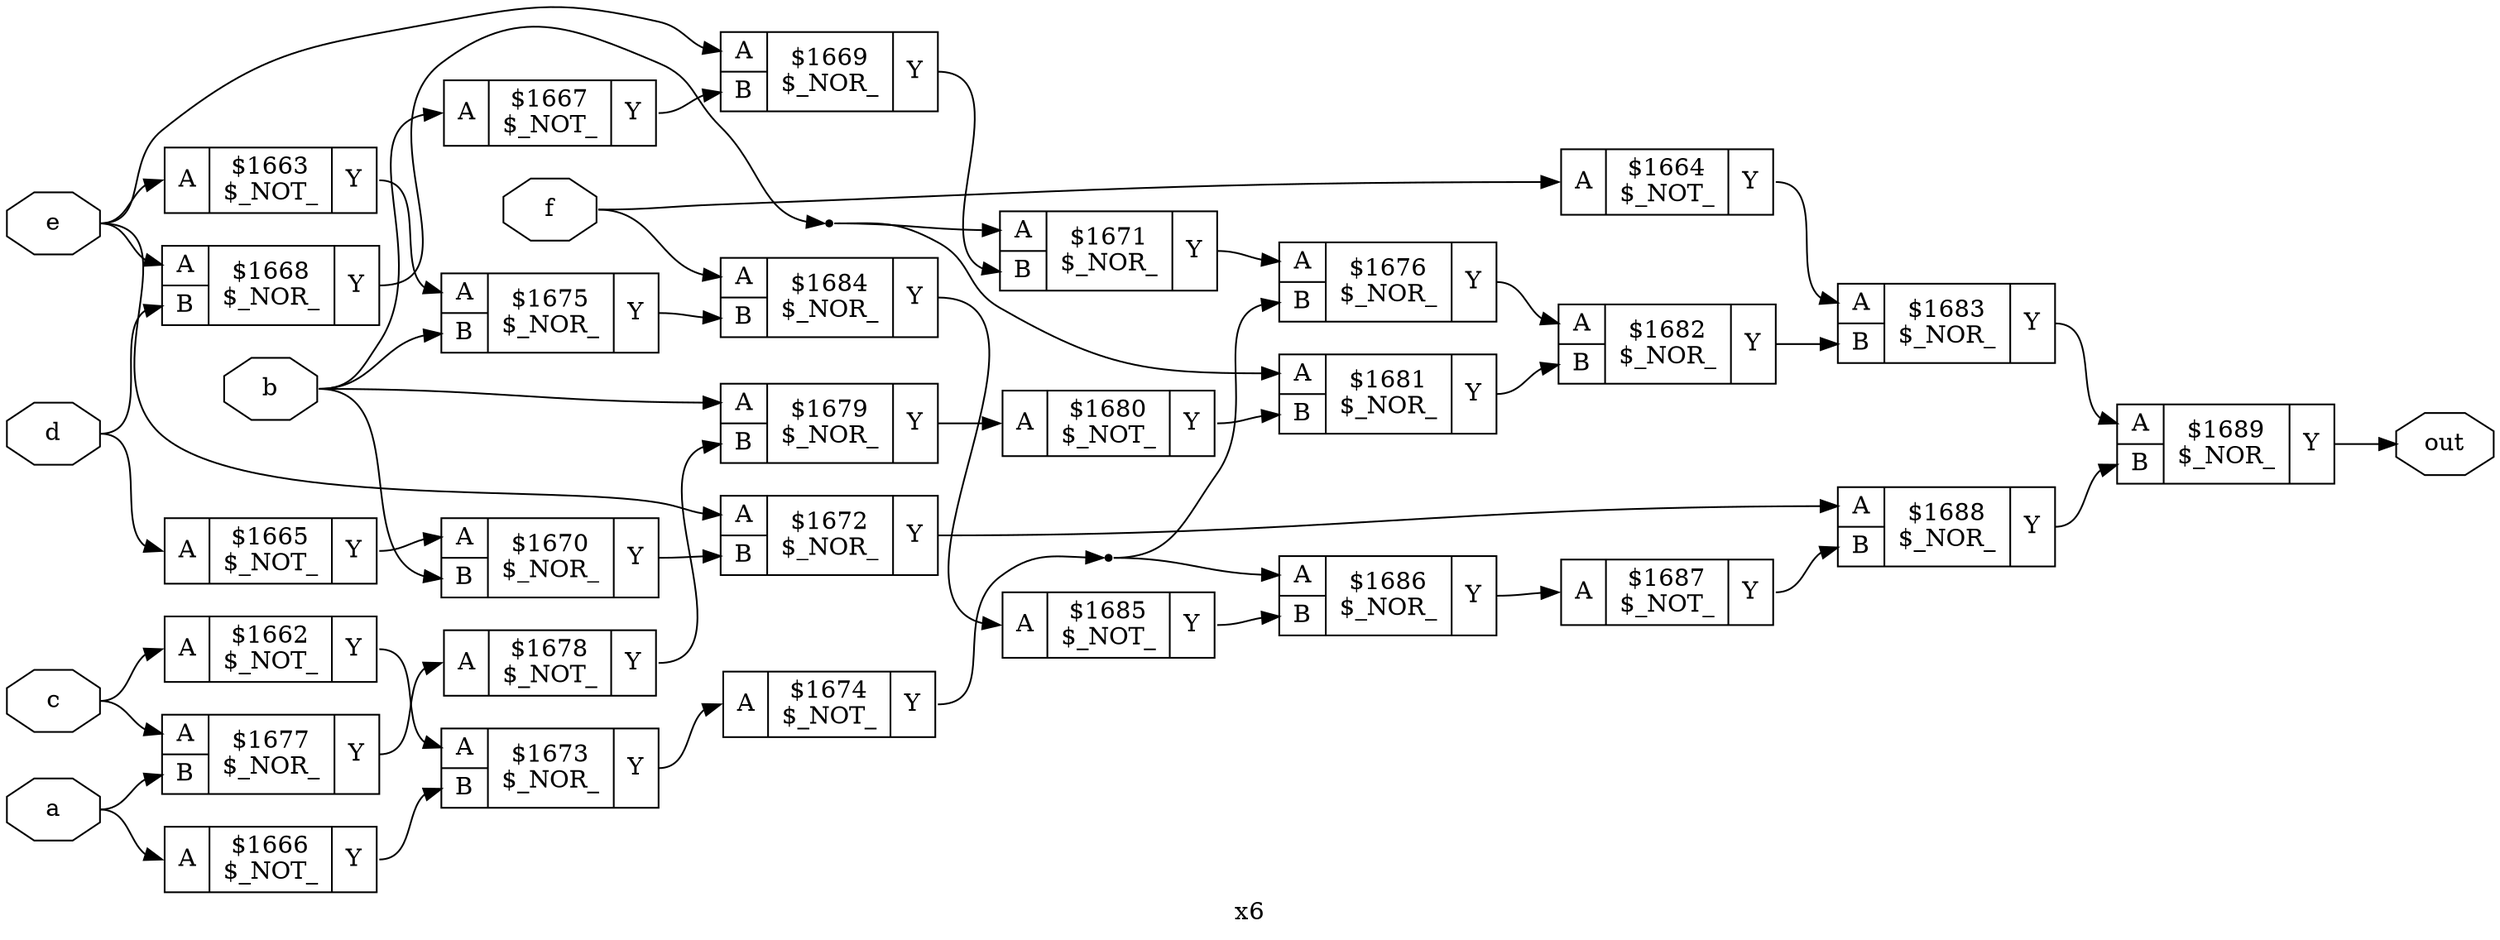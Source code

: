 digraph "x6" {
label="x6";
rankdir="LR";
remincross=true;
n28 [ shape=octagon, label="a", color="black", fontcolor="black" ];
n29 [ shape=octagon, label="b", color="black", fontcolor="black" ];
n30 [ shape=octagon, label="c", color="black", fontcolor="black" ];
n31 [ shape=octagon, label="d", color="black", fontcolor="black" ];
n32 [ shape=octagon, label="e", color="black", fontcolor="black" ];
n33 [ shape=octagon, label="f", color="black", fontcolor="black" ];
n34 [ shape=octagon, label="out", color="black", fontcolor="black" ];
c37 [ shape=record, label="{{<p35> A}|$1662\n$_NOT_|{<p36> Y}}" ];
c38 [ shape=record, label="{{<p35> A}|$1663\n$_NOT_|{<p36> Y}}" ];
c39 [ shape=record, label="{{<p35> A}|$1664\n$_NOT_|{<p36> Y}}" ];
c40 [ shape=record, label="{{<p35> A}|$1665\n$_NOT_|{<p36> Y}}" ];
c41 [ shape=record, label="{{<p35> A}|$1666\n$_NOT_|{<p36> Y}}" ];
c42 [ shape=record, label="{{<p35> A}|$1667\n$_NOT_|{<p36> Y}}" ];
c44 [ shape=record, label="{{<p35> A|<p43> B}|$1668\n$_NOR_|{<p36> Y}}" ];
c45 [ shape=record, label="{{<p35> A|<p43> B}|$1669\n$_NOR_|{<p36> Y}}" ];
c46 [ shape=record, label="{{<p35> A|<p43> B}|$1670\n$_NOR_|{<p36> Y}}" ];
c47 [ shape=record, label="{{<p35> A|<p43> B}|$1671\n$_NOR_|{<p36> Y}}" ];
c48 [ shape=record, label="{{<p35> A|<p43> B}|$1672\n$_NOR_|{<p36> Y}}" ];
c49 [ shape=record, label="{{<p35> A|<p43> B}|$1673\n$_NOR_|{<p36> Y}}" ];
c50 [ shape=record, label="{{<p35> A}|$1674\n$_NOT_|{<p36> Y}}" ];
c51 [ shape=record, label="{{<p35> A|<p43> B}|$1675\n$_NOR_|{<p36> Y}}" ];
c52 [ shape=record, label="{{<p35> A|<p43> B}|$1676\n$_NOR_|{<p36> Y}}" ];
c53 [ shape=record, label="{{<p35> A|<p43> B}|$1677\n$_NOR_|{<p36> Y}}" ];
c54 [ shape=record, label="{{<p35> A}|$1678\n$_NOT_|{<p36> Y}}" ];
c55 [ shape=record, label="{{<p35> A|<p43> B}|$1679\n$_NOR_|{<p36> Y}}" ];
c56 [ shape=record, label="{{<p35> A}|$1680\n$_NOT_|{<p36> Y}}" ];
c57 [ shape=record, label="{{<p35> A|<p43> B}|$1681\n$_NOR_|{<p36> Y}}" ];
c58 [ shape=record, label="{{<p35> A|<p43> B}|$1682\n$_NOR_|{<p36> Y}}" ];
c59 [ shape=record, label="{{<p35> A|<p43> B}|$1683\n$_NOR_|{<p36> Y}}" ];
c60 [ shape=record, label="{{<p35> A|<p43> B}|$1684\n$_NOR_|{<p36> Y}}" ];
c61 [ shape=record, label="{{<p35> A}|$1685\n$_NOT_|{<p36> Y}}" ];
c62 [ shape=record, label="{{<p35> A|<p43> B}|$1686\n$_NOR_|{<p36> Y}}" ];
c63 [ shape=record, label="{{<p35> A}|$1687\n$_NOT_|{<p36> Y}}" ];
c64 [ shape=record, label="{{<p35> A|<p43> B}|$1688\n$_NOR_|{<p36> Y}}" ];
c65 [ shape=record, label="{{<p35> A|<p43> B}|$1689\n$_NOR_|{<p36> Y}}" ];
c39:p36:e -> c59:p35:w [color="black", label=""];
c49:p36:e -> c50:p35:w [color="black", label=""];
n11 [ shape=point ];
c50:p36:e -> n11:w [color="black", label=""];
n11:e -> c52:p43:w [color="black", label=""];
n11:e -> c62:p35:w [color="black", label=""];
c51:p36:e -> c60:p43:w [color="black", label=""];
c52:p36:e -> c58:p35:w [color="black", label=""];
c53:p36:e -> c54:p35:w [color="black", label=""];
c54:p36:e -> c55:p43:w [color="black", label=""];
c55:p36:e -> c56:p35:w [color="black", label=""];
c56:p36:e -> c57:p43:w [color="black", label=""];
c57:p36:e -> c58:p43:w [color="black", label=""];
c58:p36:e -> c59:p43:w [color="black", label=""];
c40:p36:e -> c46:p35:w [color="black", label=""];
c59:p36:e -> c65:p35:w [color="black", label=""];
c60:p36:e -> c61:p35:w [color="black", label=""];
c61:p36:e -> c62:p43:w [color="black", label=""];
c62:p36:e -> c63:p35:w [color="black", label=""];
c63:p36:e -> c64:p43:w [color="black", label=""];
c64:p36:e -> c65:p43:w [color="black", label=""];
c37:p36:e -> c49:p35:w [color="black", label=""];
c38:p36:e -> c51:p35:w [color="black", label=""];
n28:e -> c41:p35:w [color="black", label=""];
n28:e -> c53:p43:w [color="black", label=""];
n29:e -> c42:p35:w [color="black", label=""];
n29:e -> c46:p43:w [color="black", label=""];
n29:e -> c51:p43:w [color="black", label=""];
n29:e -> c55:p35:w [color="black", label=""];
c41:p36:e -> c49:p43:w [color="black", label=""];
n30:e -> c37:p35:w [color="black", label=""];
n30:e -> c53:p35:w [color="black", label=""];
n31:e -> c40:p35:w [color="black", label=""];
n31:e -> c44:p43:w [color="black", label=""];
n32:e -> c38:p35:w [color="black", label=""];
n32:e -> c44:p35:w [color="black", label=""];
n32:e -> c45:p35:w [color="black", label=""];
n32:e -> c48:p35:w [color="black", label=""];
n33:e -> c39:p35:w [color="black", label=""];
n33:e -> c60:p35:w [color="black", label=""];
c65:p36:e -> n34:w [color="black", label=""];
c42:p36:e -> c45:p43:w [color="black", label=""];
n5 [ shape=point ];
c44:p36:e -> n5:w [color="black", label=""];
n5:e -> c47:p35:w [color="black", label=""];
n5:e -> c57:p35:w [color="black", label=""];
c45:p36:e -> c47:p43:w [color="black", label=""];
c46:p36:e -> c48:p43:w [color="black", label=""];
c47:p36:e -> c52:p35:w [color="black", label=""];
c48:p36:e -> c64:p35:w [color="black", label=""];
}
